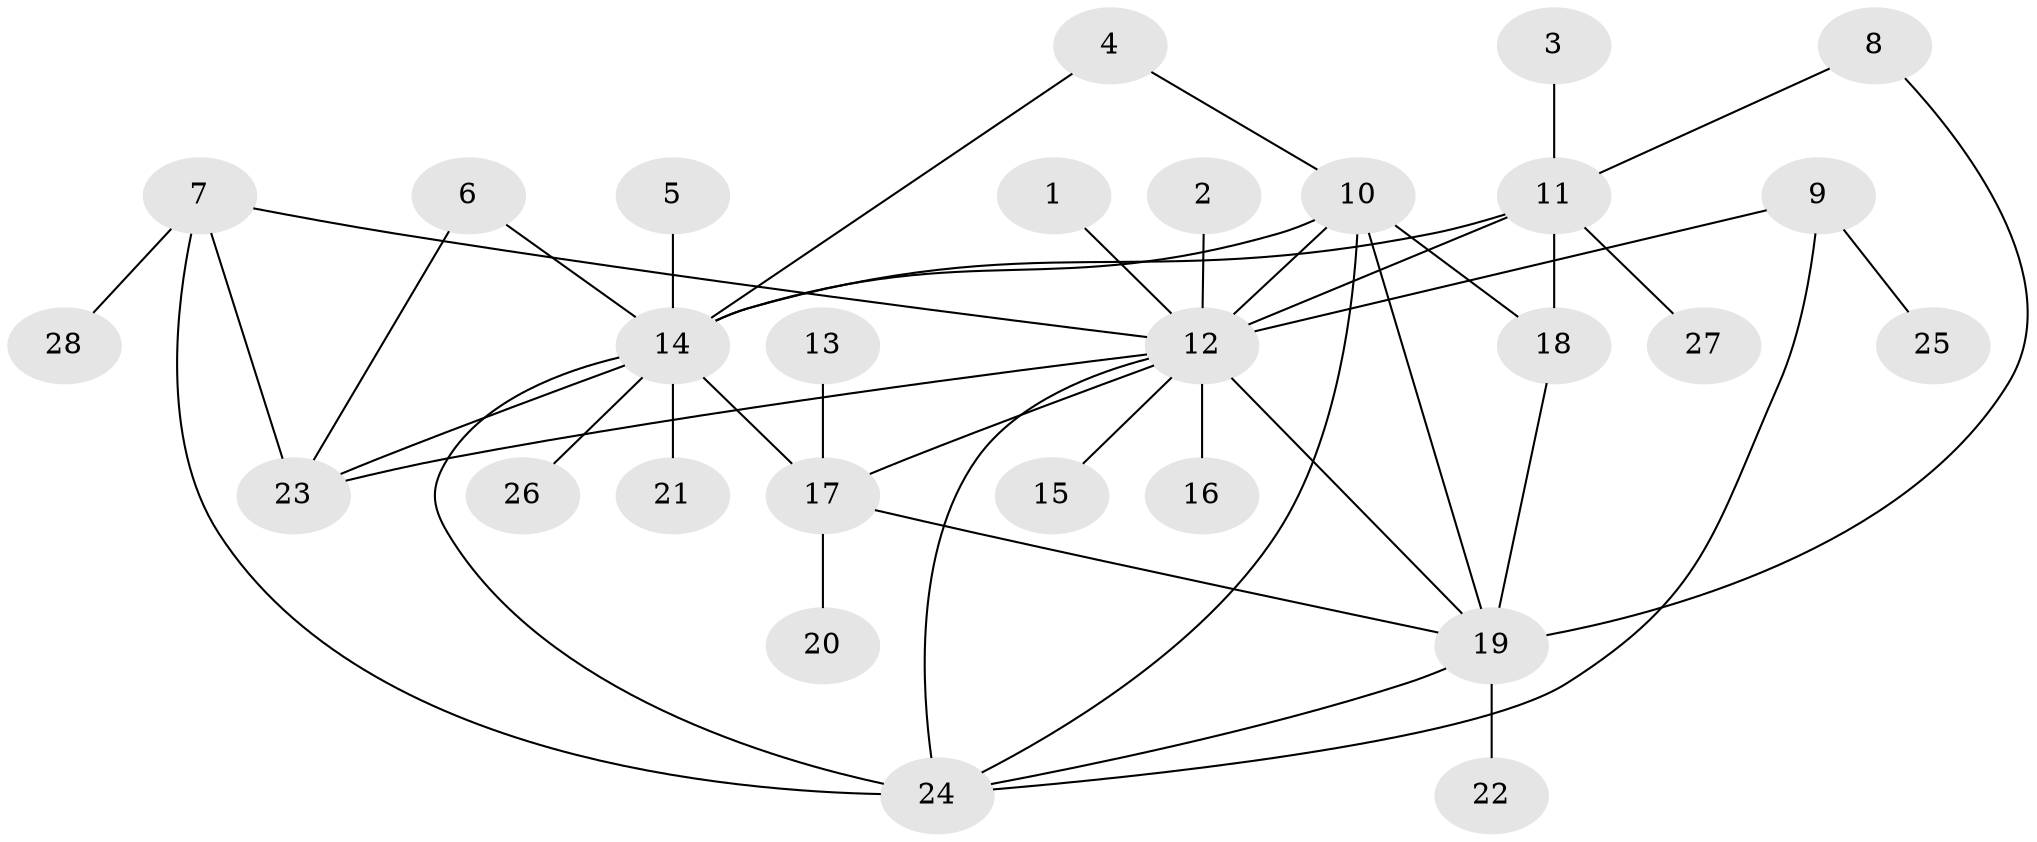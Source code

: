// original degree distribution, {2: 0.32142857142857145, 9: 0.03571428571428571, 12: 0.017857142857142856, 15: 0.017857142857142856, 7: 0.07142857142857142, 1: 0.4107142857142857, 5: 0.05357142857142857, 3: 0.05357142857142857, 4: 0.017857142857142856}
// Generated by graph-tools (version 1.1) at 2025/50/03/09/25 03:50:01]
// undirected, 28 vertices, 43 edges
graph export_dot {
graph [start="1"]
  node [color=gray90,style=filled];
  1;
  2;
  3;
  4;
  5;
  6;
  7;
  8;
  9;
  10;
  11;
  12;
  13;
  14;
  15;
  16;
  17;
  18;
  19;
  20;
  21;
  22;
  23;
  24;
  25;
  26;
  27;
  28;
  1 -- 12 [weight=1.0];
  2 -- 12 [weight=1.0];
  3 -- 11 [weight=1.0];
  4 -- 10 [weight=1.0];
  4 -- 14 [weight=1.0];
  5 -- 14 [weight=1.0];
  6 -- 14 [weight=1.0];
  6 -- 23 [weight=1.0];
  7 -- 12 [weight=1.0];
  7 -- 23 [weight=1.0];
  7 -- 24 [weight=1.0];
  7 -- 28 [weight=1.0];
  8 -- 11 [weight=1.0];
  8 -- 19 [weight=1.0];
  9 -- 12 [weight=1.0];
  9 -- 24 [weight=1.0];
  9 -- 25 [weight=1.0];
  10 -- 12 [weight=1.0];
  10 -- 14 [weight=1.0];
  10 -- 18 [weight=1.0];
  10 -- 19 [weight=1.0];
  10 -- 24 [weight=1.0];
  11 -- 12 [weight=1.0];
  11 -- 14 [weight=1.0];
  11 -- 18 [weight=1.0];
  11 -- 27 [weight=1.0];
  12 -- 15 [weight=1.0];
  12 -- 16 [weight=1.0];
  12 -- 17 [weight=1.0];
  12 -- 19 [weight=2.0];
  12 -- 23 [weight=1.0];
  12 -- 24 [weight=1.0];
  13 -- 17 [weight=1.0];
  14 -- 17 [weight=3.0];
  14 -- 21 [weight=1.0];
  14 -- 23 [weight=1.0];
  14 -- 24 [weight=2.0];
  14 -- 26 [weight=1.0];
  17 -- 19 [weight=1.0];
  17 -- 20 [weight=1.0];
  18 -- 19 [weight=1.0];
  19 -- 22 [weight=1.0];
  19 -- 24 [weight=1.0];
}
